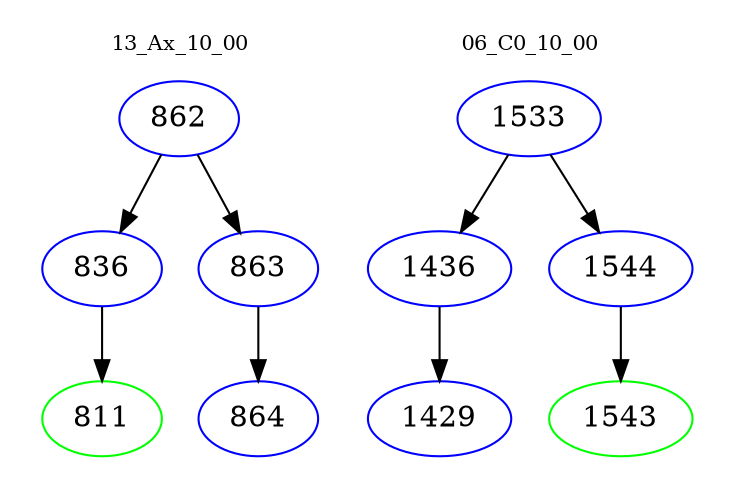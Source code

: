 digraph{
subgraph cluster_0 {
color = white
label = "13_Ax_10_00";
fontsize=10;
T0_862 [label="862", color="blue"]
T0_862 -> T0_836 [color="black"]
T0_836 [label="836", color="blue"]
T0_836 -> T0_811 [color="black"]
T0_811 [label="811", color="green"]
T0_862 -> T0_863 [color="black"]
T0_863 [label="863", color="blue"]
T0_863 -> T0_864 [color="black"]
T0_864 [label="864", color="blue"]
}
subgraph cluster_1 {
color = white
label = "06_C0_10_00";
fontsize=10;
T1_1533 [label="1533", color="blue"]
T1_1533 -> T1_1436 [color="black"]
T1_1436 [label="1436", color="blue"]
T1_1436 -> T1_1429 [color="black"]
T1_1429 [label="1429", color="blue"]
T1_1533 -> T1_1544 [color="black"]
T1_1544 [label="1544", color="blue"]
T1_1544 -> T1_1543 [color="black"]
T1_1543 [label="1543", color="green"]
}
}
